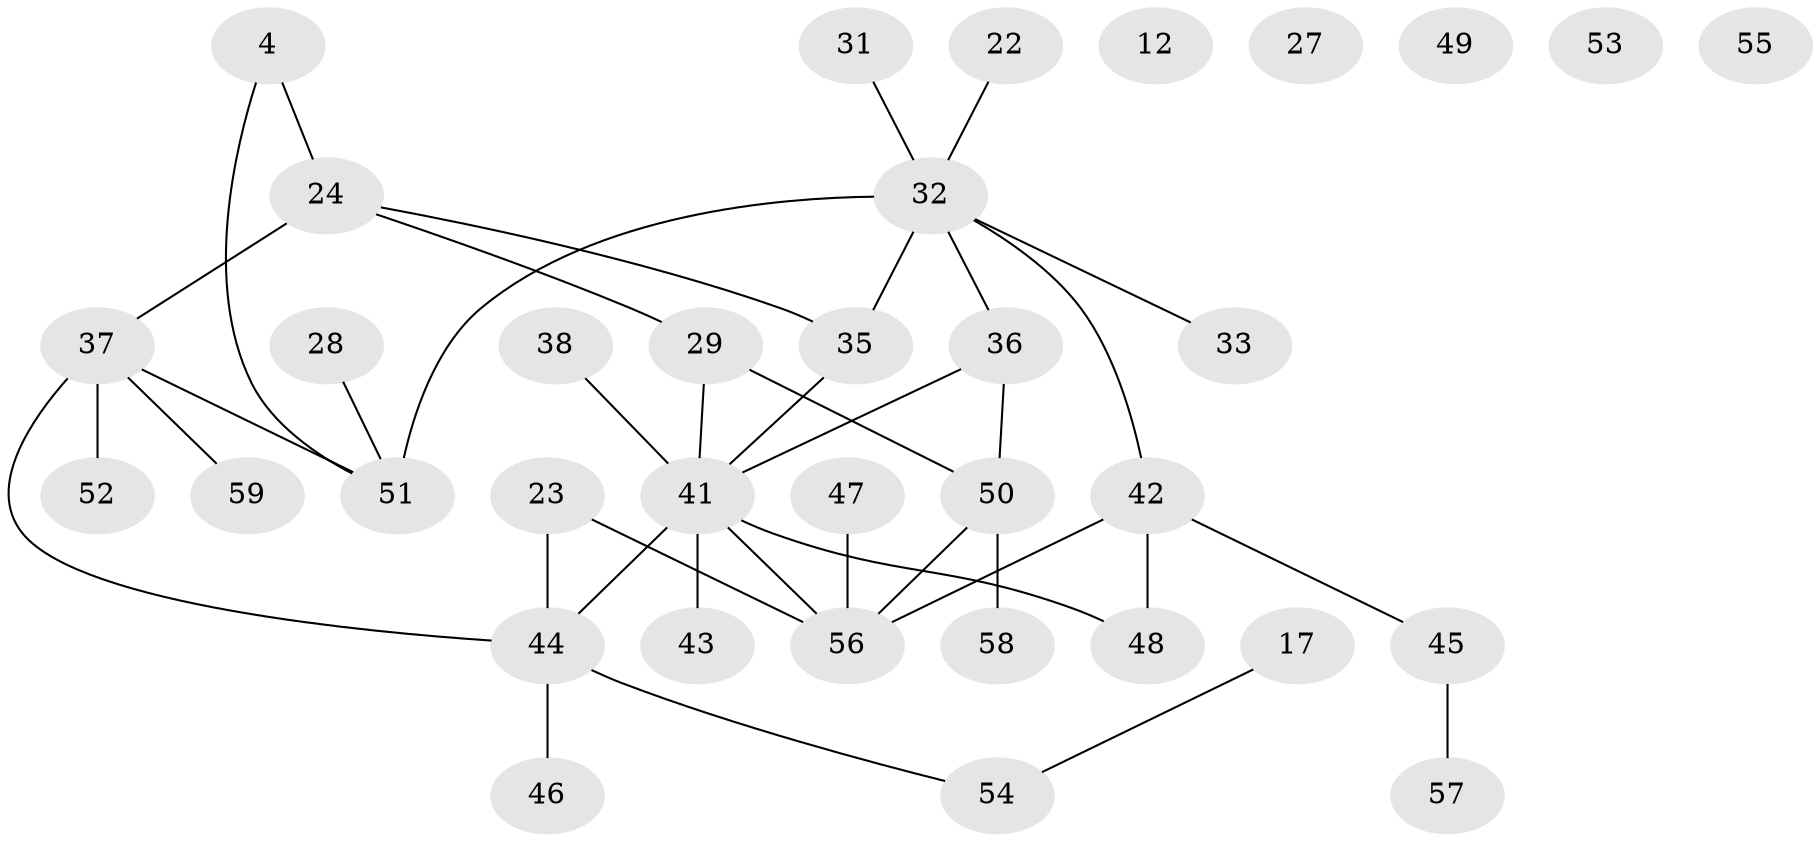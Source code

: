 // original degree distribution, {4: 0.1016949152542373, 2: 0.2711864406779661, 1: 0.2711864406779661, 3: 0.15254237288135594, 0: 0.0847457627118644, 5: 0.1016949152542373, 7: 0.01694915254237288}
// Generated by graph-tools (version 1.1) at 2025/43/03/04/25 21:43:31]
// undirected, 35 vertices, 39 edges
graph export_dot {
graph [start="1"]
  node [color=gray90,style=filled];
  4;
  12;
  17;
  22;
  23;
  24;
  27;
  28 [super="+9"];
  29 [super="+11"];
  31;
  32 [super="+16"];
  33;
  35 [super="+21"];
  36 [super="+30+26"];
  37 [super="+20"];
  38;
  41 [super="+25+8"];
  42 [super="+14+39"];
  43;
  44 [super="+40"];
  45;
  46;
  47;
  48;
  49;
  50;
  51 [super="+18"];
  52 [super="+15"];
  53;
  54;
  55;
  56;
  57;
  58;
  59 [super="+5+7"];
  4 -- 24;
  4 -- 51;
  17 -- 54;
  22 -- 32;
  23 -- 56;
  23 -- 44;
  24 -- 37 [weight=2];
  24 -- 29;
  24 -- 35;
  28 -- 51;
  29 -- 50 [weight=2];
  29 -- 41;
  31 -- 32;
  32 -- 33;
  32 -- 51 [weight=2];
  32 -- 35;
  32 -- 42;
  32 -- 36;
  35 -- 41;
  36 -- 41;
  36 -- 50;
  37 -- 44 [weight=2];
  37 -- 51;
  37 -- 59;
  37 -- 52;
  38 -- 41;
  41 -- 43;
  41 -- 48;
  41 -- 56;
  41 -- 44 [weight=2];
  42 -- 48;
  42 -- 56;
  42 -- 45;
  44 -- 46;
  44 -- 54;
  45 -- 57;
  47 -- 56;
  50 -- 56;
  50 -- 58;
}
